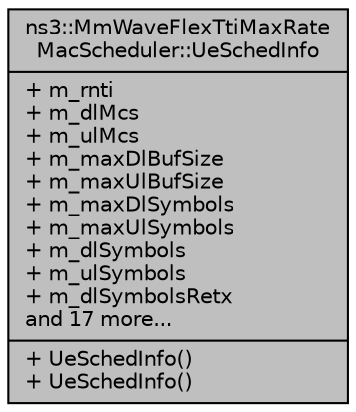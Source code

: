 digraph "ns3::MmWaveFlexTtiMaxRateMacScheduler::UeSchedInfo"
{
  edge [fontname="Helvetica",fontsize="10",labelfontname="Helvetica",labelfontsize="10"];
  node [fontname="Helvetica",fontsize="10",shape=record];
  Node1 [label="{ns3::MmWaveFlexTtiMaxRate\lMacScheduler::UeSchedInfo\n|+ m_rnti\l+ m_dlMcs\l+ m_ulMcs\l+ m_maxDlBufSize\l+ m_maxUlBufSize\l+ m_maxDlSymbols\l+ m_maxUlSymbols\l+ m_dlSymbols\l+ m_ulSymbols\l+ m_dlSymbolsRetx\land 17 more...\l|+ UeSchedInfo()\l+ UeSchedInfo()\l}",height=0.2,width=0.4,color="black", fillcolor="grey75", style="filled", fontcolor="black"];
}
